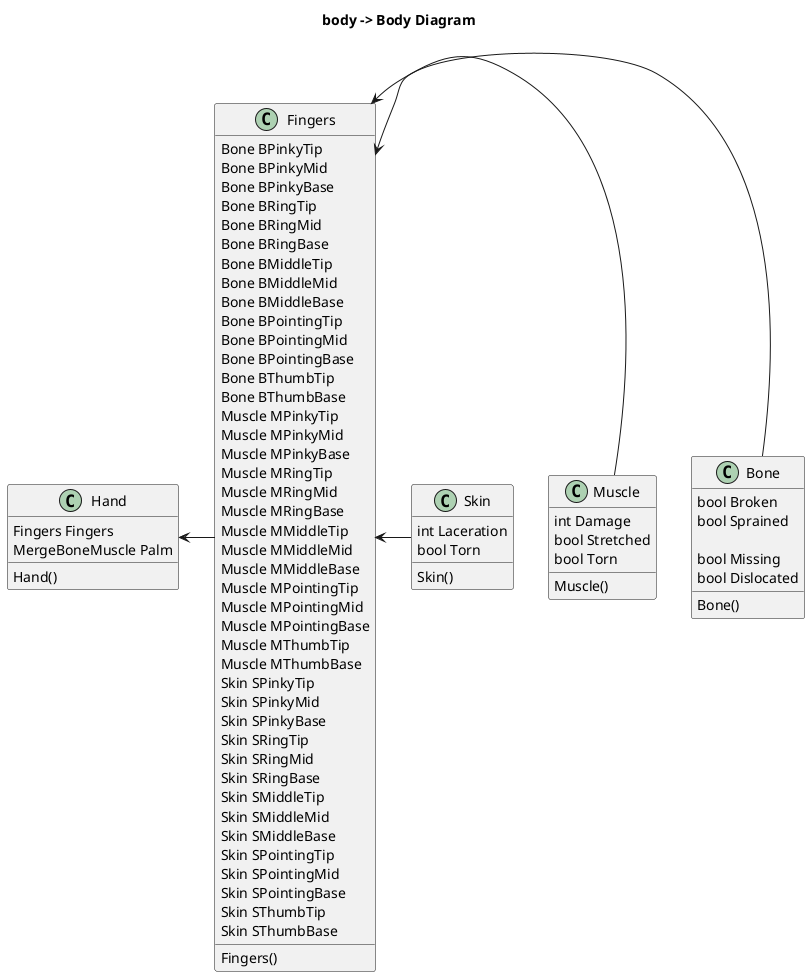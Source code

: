 ﻿@startuml
'' skeleton
title body -> Body Diagram
class Hand{
         Fingers Fingers
         MergeBoneMuscle Palm

         Hand()
 }
 class Bone{
 bool Broken 
         bool Sprained 

         bool Missing 
         bool Dislocated 

         Bone()

    }
class Muscle{
     int Damage 
     bool Stretched 
     bool Torn 

     Muscle()
}
class Fingers{
     Bone BPinkyTip
     Bone BPinkyMid
     Bone BPinkyBase
     Bone BRingTip
     Bone BRingMid
     Bone BRingBase
     Bone BMiddleTip
     Bone BMiddleMid
     Bone BMiddleBase
     Bone BPointingTip
     Bone BPointingMid
     Bone BPointingBase
     Bone BThumbTip
     Bone BThumbBase
     Muscle MPinkyTip
     Muscle MPinkyMid
     Muscle MPinkyBase
     Muscle MRingTip
     Muscle MRingMid
     Muscle MRingBase
     Muscle MMiddleTip
     Muscle MMiddleMid
     Muscle MMiddleBase
     Muscle MPointingTip
     Muscle MPointingMid
     Muscle MPointingBase
     Muscle MThumbTip
     Muscle MThumbBase
     Skin SPinkyTip
     Skin SPinkyMid
     Skin SPinkyBase
     Skin SRingTip
     Skin SRingMid
     Skin SRingBase
     Skin SMiddleTip
     Skin SMiddleMid
     Skin SMiddleBase
     Skin SPointingTip
     Skin SPointingMid
     Skin SPointingBase
     Skin SThumbTip
     Skin SThumbBase
     Fingers()
}

class Skin{
         int Laceration
         bool Torn

         Skin()
    }

Fingers <- Bone
Fingers <- Muscle
Fingers <- Skin
Hand <- Fingers

@enduml